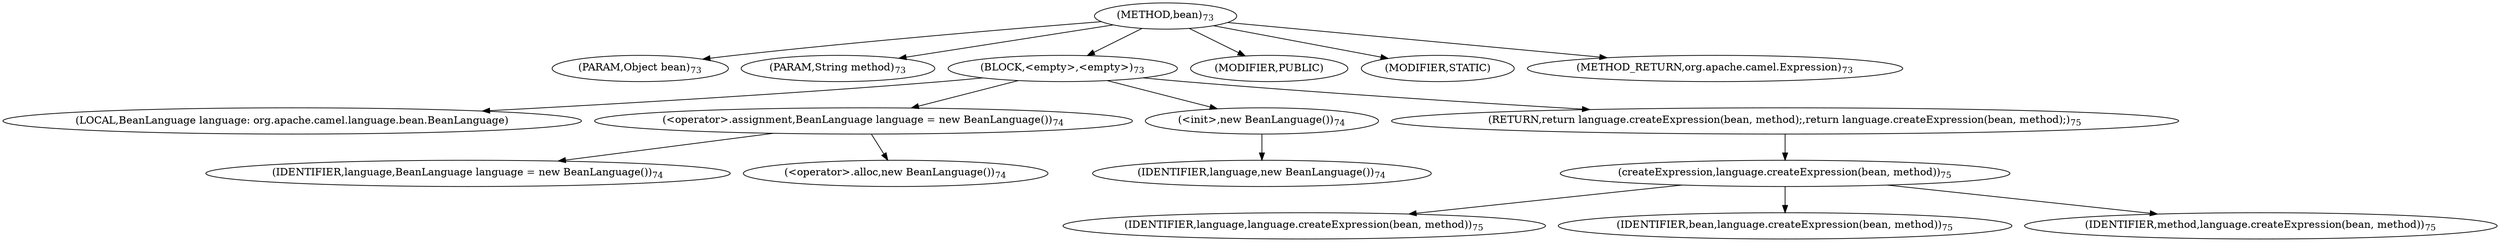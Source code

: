 digraph "bean" {  
"58" [label = <(METHOD,bean)<SUB>73</SUB>> ]
"59" [label = <(PARAM,Object bean)<SUB>73</SUB>> ]
"60" [label = <(PARAM,String method)<SUB>73</SUB>> ]
"61" [label = <(BLOCK,&lt;empty&gt;,&lt;empty&gt;)<SUB>73</SUB>> ]
"6" [label = <(LOCAL,BeanLanguage language: org.apache.camel.language.bean.BeanLanguage)> ]
"62" [label = <(&lt;operator&gt;.assignment,BeanLanguage language = new BeanLanguage())<SUB>74</SUB>> ]
"63" [label = <(IDENTIFIER,language,BeanLanguage language = new BeanLanguage())<SUB>74</SUB>> ]
"64" [label = <(&lt;operator&gt;.alloc,new BeanLanguage())<SUB>74</SUB>> ]
"65" [label = <(&lt;init&gt;,new BeanLanguage())<SUB>74</SUB>> ]
"5" [label = <(IDENTIFIER,language,new BeanLanguage())<SUB>74</SUB>> ]
"66" [label = <(RETURN,return language.createExpression(bean, method);,return language.createExpression(bean, method);)<SUB>75</SUB>> ]
"67" [label = <(createExpression,language.createExpression(bean, method))<SUB>75</SUB>> ]
"68" [label = <(IDENTIFIER,language,language.createExpression(bean, method))<SUB>75</SUB>> ]
"69" [label = <(IDENTIFIER,bean,language.createExpression(bean, method))<SUB>75</SUB>> ]
"70" [label = <(IDENTIFIER,method,language.createExpression(bean, method))<SUB>75</SUB>> ]
"71" [label = <(MODIFIER,PUBLIC)> ]
"72" [label = <(MODIFIER,STATIC)> ]
"73" [label = <(METHOD_RETURN,org.apache.camel.Expression)<SUB>73</SUB>> ]
  "58" -> "59" 
  "58" -> "60" 
  "58" -> "61" 
  "58" -> "71" 
  "58" -> "72" 
  "58" -> "73" 
  "61" -> "6" 
  "61" -> "62" 
  "61" -> "65" 
  "61" -> "66" 
  "62" -> "63" 
  "62" -> "64" 
  "65" -> "5" 
  "66" -> "67" 
  "67" -> "68" 
  "67" -> "69" 
  "67" -> "70" 
}
